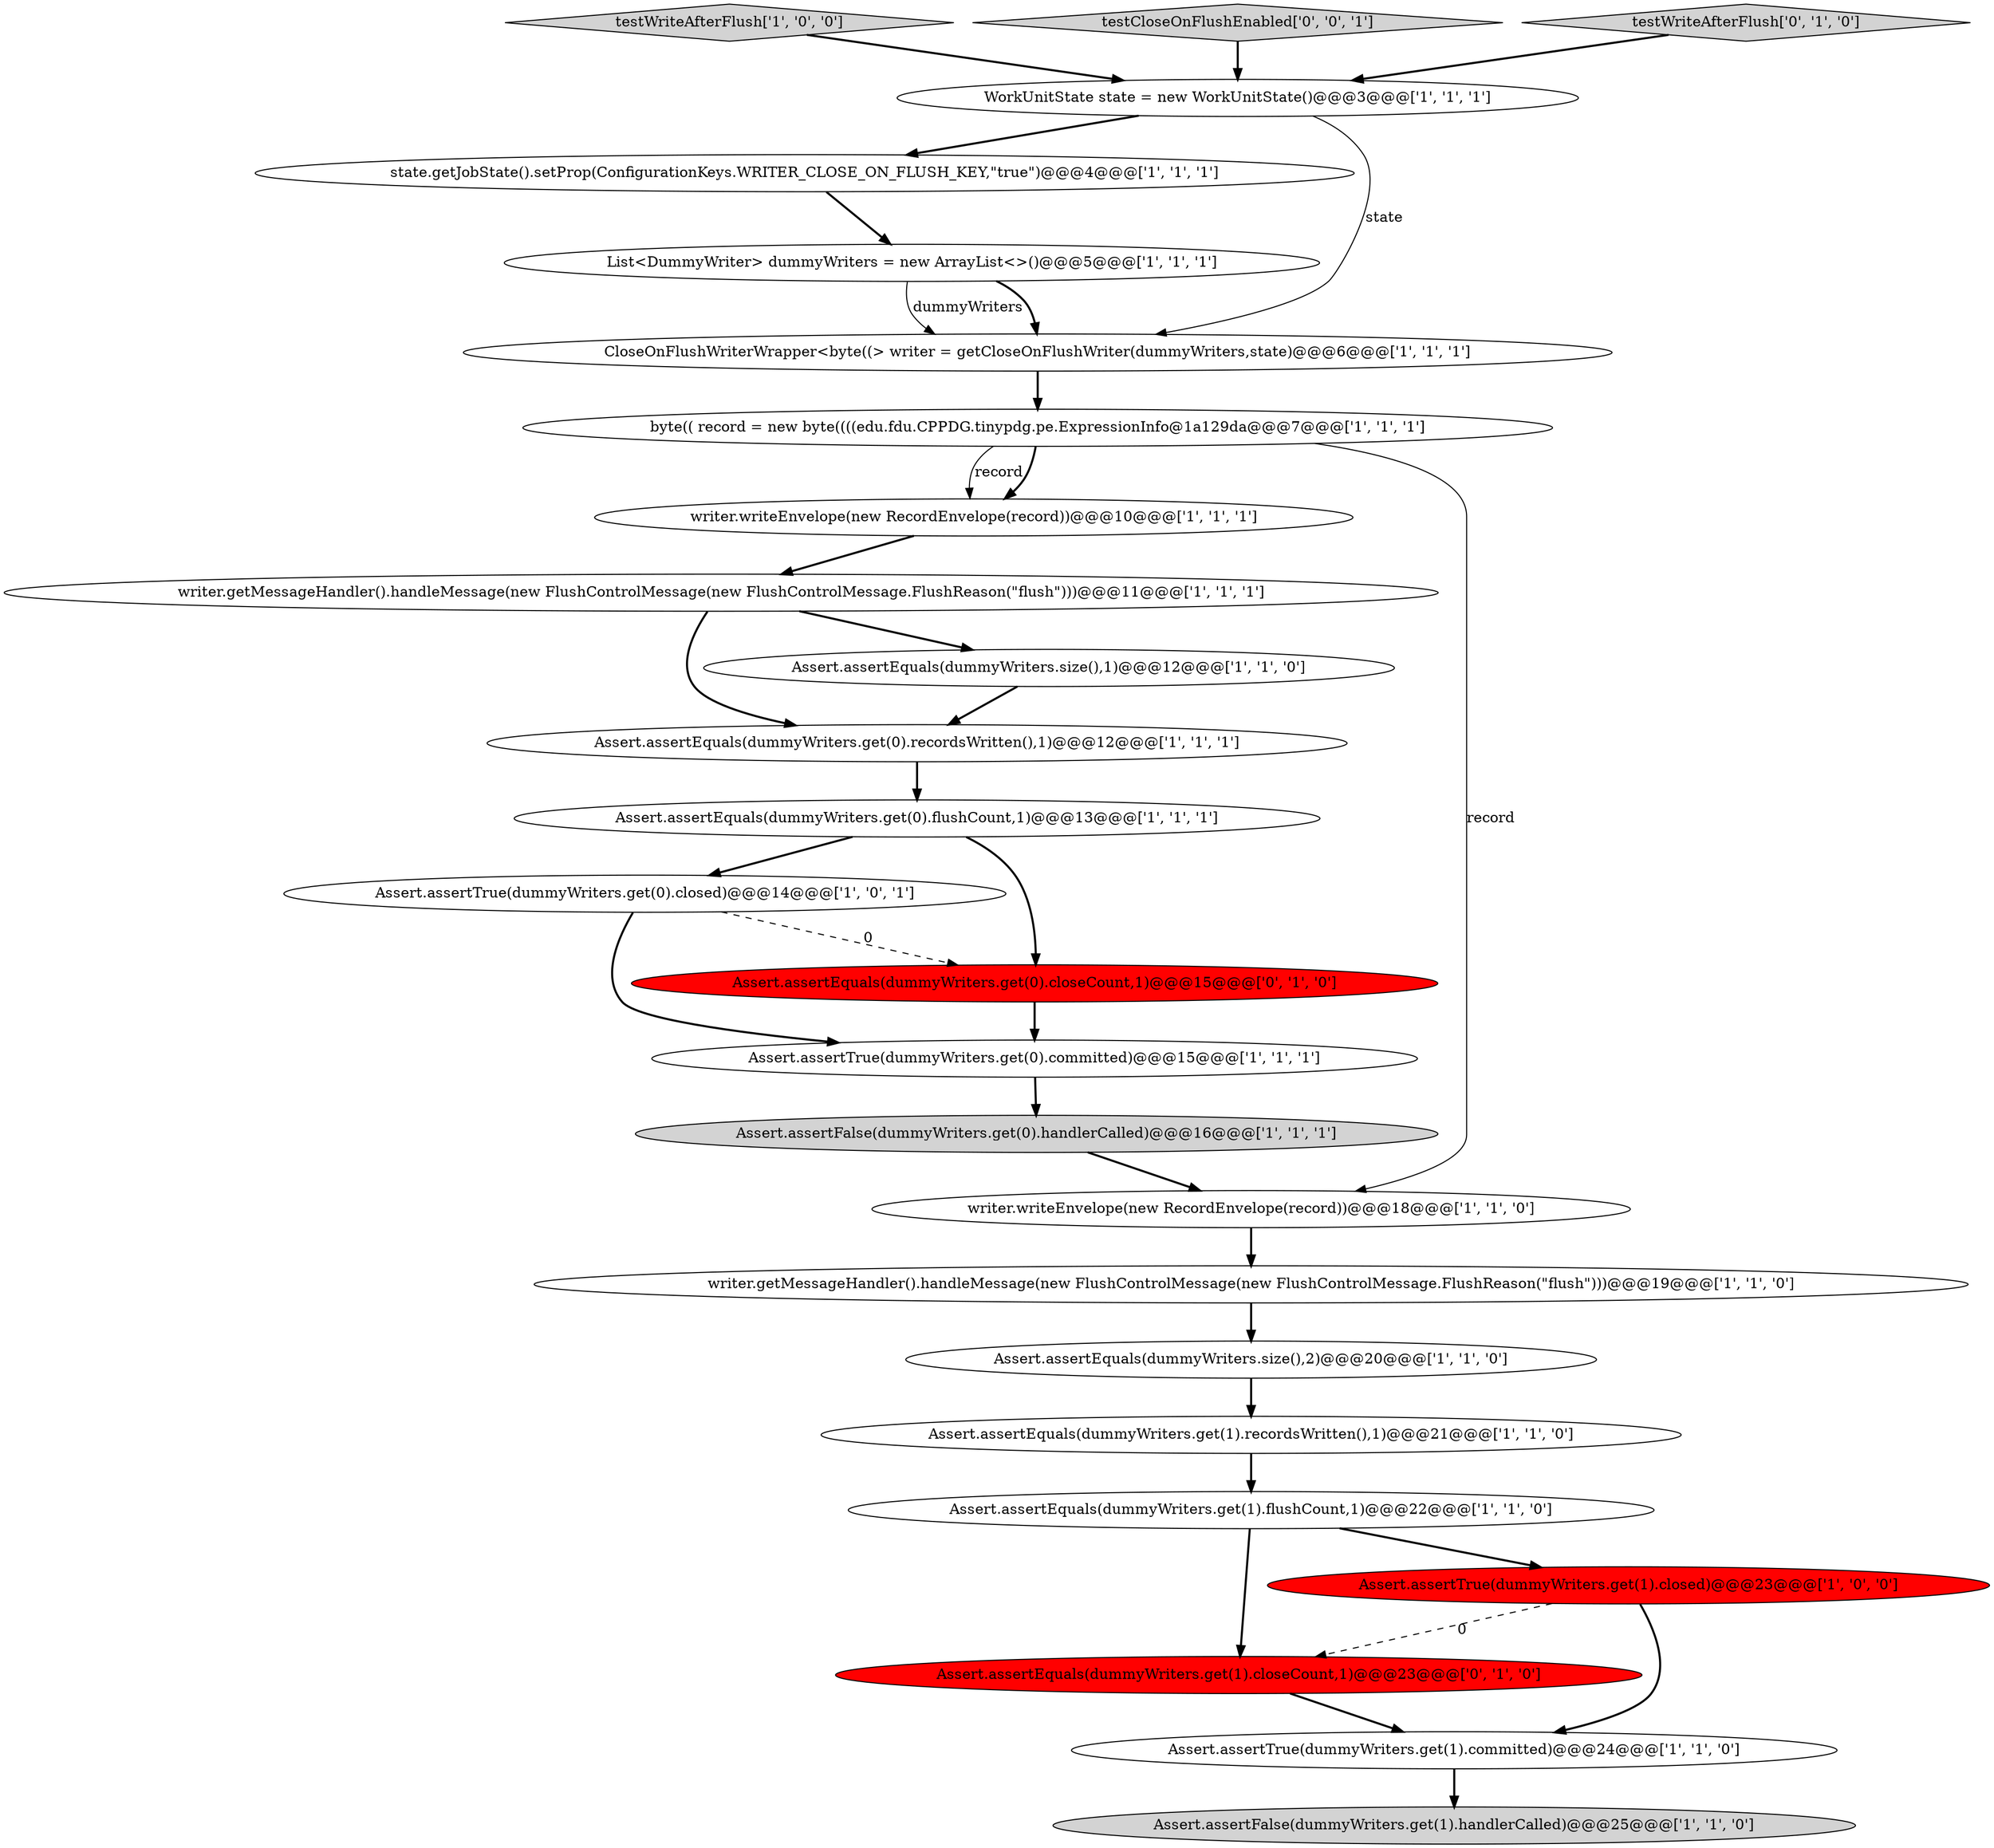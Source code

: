 digraph {
1 [style = filled, label = "Assert.assertFalse(dummyWriters.get(1).handlerCalled)@@@25@@@['1', '1', '0']", fillcolor = lightgray, shape = ellipse image = "AAA0AAABBB1BBB"];
7 [style = filled, label = "Assert.assertFalse(dummyWriters.get(0).handlerCalled)@@@16@@@['1', '1', '1']", fillcolor = lightgray, shape = ellipse image = "AAA0AAABBB1BBB"];
10 [style = filled, label = "Assert.assertEquals(dummyWriters.size(),2)@@@20@@@['1', '1', '0']", fillcolor = white, shape = ellipse image = "AAA0AAABBB1BBB"];
9 [style = filled, label = "WorkUnitState state = new WorkUnitState()@@@3@@@['1', '1', '1']", fillcolor = white, shape = ellipse image = "AAA0AAABBB1BBB"];
15 [style = filled, label = "Assert.assertEquals(dummyWriters.get(1).flushCount,1)@@@22@@@['1', '1', '0']", fillcolor = white, shape = ellipse image = "AAA0AAABBB1BBB"];
19 [style = filled, label = "Assert.assertTrue(dummyWriters.get(0).closed)@@@14@@@['1', '0', '1']", fillcolor = white, shape = ellipse image = "AAA0AAABBB1BBB"];
8 [style = filled, label = "List<DummyWriter> dummyWriters = new ArrayList<>()@@@5@@@['1', '1', '1']", fillcolor = white, shape = ellipse image = "AAA0AAABBB1BBB"];
14 [style = filled, label = "Assert.assertEquals(dummyWriters.get(0).flushCount,1)@@@13@@@['1', '1', '1']", fillcolor = white, shape = ellipse image = "AAA0AAABBB1BBB"];
0 [style = filled, label = "testWriteAfterFlush['1', '0', '0']", fillcolor = lightgray, shape = diamond image = "AAA0AAABBB1BBB"];
24 [style = filled, label = "Assert.assertEquals(dummyWriters.get(1).closeCount,1)@@@23@@@['0', '1', '0']", fillcolor = red, shape = ellipse image = "AAA1AAABBB2BBB"];
25 [style = filled, label = "testCloseOnFlushEnabled['0', '0', '1']", fillcolor = lightgray, shape = diamond image = "AAA0AAABBB3BBB"];
11 [style = filled, label = "byte(( record = new byte((((edu.fdu.CPPDG.tinypdg.pe.ExpressionInfo@1a129da@@@7@@@['1', '1', '1']", fillcolor = white, shape = ellipse image = "AAA0AAABBB1BBB"];
23 [style = filled, label = "testWriteAfterFlush['0', '1', '0']", fillcolor = lightgray, shape = diamond image = "AAA0AAABBB2BBB"];
17 [style = filled, label = "writer.getMessageHandler().handleMessage(new FlushControlMessage(new FlushControlMessage.FlushReason(\"flush\")))@@@19@@@['1', '1', '0']", fillcolor = white, shape = ellipse image = "AAA0AAABBB1BBB"];
12 [style = filled, label = "writer.writeEnvelope(new RecordEnvelope(record))@@@10@@@['1', '1', '1']", fillcolor = white, shape = ellipse image = "AAA0AAABBB1BBB"];
21 [style = filled, label = "Assert.assertEquals(dummyWriters.get(1).recordsWritten(),1)@@@21@@@['1', '1', '0']", fillcolor = white, shape = ellipse image = "AAA0AAABBB1BBB"];
6 [style = filled, label = "writer.getMessageHandler().handleMessage(new FlushControlMessage(new FlushControlMessage.FlushReason(\"flush\")))@@@11@@@['1', '1', '1']", fillcolor = white, shape = ellipse image = "AAA0AAABBB1BBB"];
13 [style = filled, label = "Assert.assertEquals(dummyWriters.get(0).recordsWritten(),1)@@@12@@@['1', '1', '1']", fillcolor = white, shape = ellipse image = "AAA0AAABBB1BBB"];
2 [style = filled, label = "Assert.assertTrue(dummyWriters.get(1).closed)@@@23@@@['1', '0', '0']", fillcolor = red, shape = ellipse image = "AAA1AAABBB1BBB"];
16 [style = filled, label = "Assert.assertTrue(dummyWriters.get(1).committed)@@@24@@@['1', '1', '0']", fillcolor = white, shape = ellipse image = "AAA0AAABBB1BBB"];
5 [style = filled, label = "state.getJobState().setProp(ConfigurationKeys.WRITER_CLOSE_ON_FLUSH_KEY,\"true\")@@@4@@@['1', '1', '1']", fillcolor = white, shape = ellipse image = "AAA0AAABBB1BBB"];
4 [style = filled, label = "CloseOnFlushWriterWrapper<byte((> writer = getCloseOnFlushWriter(dummyWriters,state)@@@6@@@['1', '1', '1']", fillcolor = white, shape = ellipse image = "AAA0AAABBB1BBB"];
18 [style = filled, label = "Assert.assertEquals(dummyWriters.size(),1)@@@12@@@['1', '1', '0']", fillcolor = white, shape = ellipse image = "AAA0AAABBB1BBB"];
20 [style = filled, label = "Assert.assertTrue(dummyWriters.get(0).committed)@@@15@@@['1', '1', '1']", fillcolor = white, shape = ellipse image = "AAA0AAABBB1BBB"];
3 [style = filled, label = "writer.writeEnvelope(new RecordEnvelope(record))@@@18@@@['1', '1', '0']", fillcolor = white, shape = ellipse image = "AAA0AAABBB1BBB"];
22 [style = filled, label = "Assert.assertEquals(dummyWriters.get(0).closeCount,1)@@@15@@@['0', '1', '0']", fillcolor = red, shape = ellipse image = "AAA1AAABBB2BBB"];
17->10 [style = bold, label=""];
5->8 [style = bold, label=""];
15->2 [style = bold, label=""];
0->9 [style = bold, label=""];
11->3 [style = solid, label="record"];
6->18 [style = bold, label=""];
21->15 [style = bold, label=""];
19->20 [style = bold, label=""];
25->9 [style = bold, label=""];
14->22 [style = bold, label=""];
11->12 [style = solid, label="record"];
14->19 [style = bold, label=""];
11->12 [style = bold, label=""];
10->21 [style = bold, label=""];
12->6 [style = bold, label=""];
7->3 [style = bold, label=""];
24->16 [style = bold, label=""];
8->4 [style = solid, label="dummyWriters"];
22->20 [style = bold, label=""];
16->1 [style = bold, label=""];
15->24 [style = bold, label=""];
6->13 [style = bold, label=""];
9->4 [style = solid, label="state"];
18->13 [style = bold, label=""];
9->5 [style = bold, label=""];
3->17 [style = bold, label=""];
8->4 [style = bold, label=""];
2->24 [style = dashed, label="0"];
20->7 [style = bold, label=""];
4->11 [style = bold, label=""];
23->9 [style = bold, label=""];
13->14 [style = bold, label=""];
19->22 [style = dashed, label="0"];
2->16 [style = bold, label=""];
}
